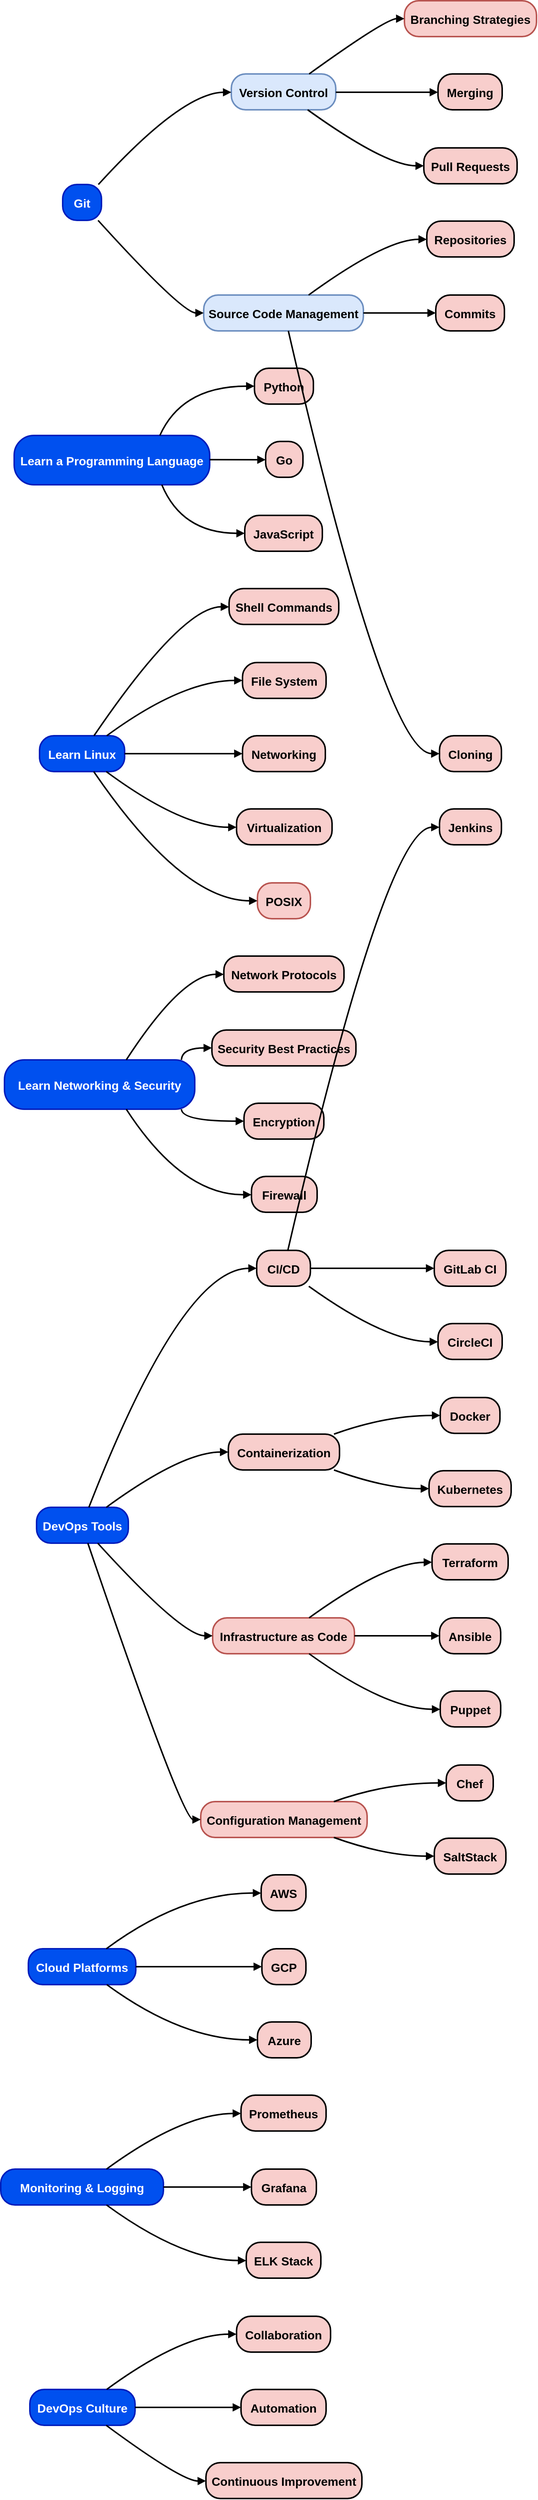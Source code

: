 <mxfile version="24.7.16">
  <diagram name="Page-1" id="leC-JpgwISt06q5IoQHh">
    <mxGraphModel dx="2333" dy="1160" grid="1" gridSize="10" guides="1" tooltips="1" connect="1" arrows="1" fold="1" page="1" pageScale="1" pageWidth="827" pageHeight="1169" math="0" shadow="0">
      <root>
        <mxCell id="0" />
        <mxCell id="1" parent="0" />
        <mxCell id="Beb7_Kvi-V1mNmwacQmj-577" value="Git" style="rounded=1;arcSize=40;strokeWidth=2;fillColor=#0050ef;strokeColor=#001DBC;fontStyle=1;fontSize=16;fontColor=#ffffff;" vertex="1" parent="1">
          <mxGeometry x="103" y="266" width="52" height="48" as="geometry" />
        </mxCell>
        <mxCell id="Beb7_Kvi-V1mNmwacQmj-578" value="Version Control" style="rounded=1;arcSize=40;strokeWidth=2;fillColor=#dae8fc;strokeColor=#6c8ebf;fontStyle=1;fontSize=16;" vertex="1" parent="1">
          <mxGeometry x="329" y="118" width="140" height="48" as="geometry" />
        </mxCell>
        <mxCell id="Beb7_Kvi-V1mNmwacQmj-579" value="Source Code Management" style="rounded=1;arcSize=40;strokeWidth=2;fillColor=#dae8fc;strokeColor=#6c8ebf;fontStyle=1;fontSize=16;" vertex="1" parent="1">
          <mxGeometry x="292" y="414" width="214" height="48" as="geometry" />
        </mxCell>
        <mxCell id="Beb7_Kvi-V1mNmwacQmj-580" value="Branching Strategies" style="rounded=1;arcSize=40;strokeWidth=2;fontStyle=1;fontSize=16;strokeColor=#b85450;fillColor=#f8cecc;" vertex="1" parent="1">
          <mxGeometry x="561" y="20" width="177" height="48" as="geometry" />
        </mxCell>
        <mxCell id="Beb7_Kvi-V1mNmwacQmj-581" value="Merging" style="rounded=1;arcSize=40;strokeWidth=2;fillColor=#f8cecc;strokeColor=#000000;fontStyle=1;fontSize=16;" vertex="1" parent="1">
          <mxGeometry x="606" y="118" width="86" height="48" as="geometry" />
        </mxCell>
        <mxCell id="Beb7_Kvi-V1mNmwacQmj-582" value="Pull Requests" style="rounded=1;arcSize=40;strokeWidth=2;fillColor=#f8cecc;strokeColor=#000000;fontStyle=1;fontSize=16;" vertex="1" parent="1">
          <mxGeometry x="587" y="217" width="125" height="48" as="geometry" />
        </mxCell>
        <mxCell id="Beb7_Kvi-V1mNmwacQmj-583" value="Repositories" style="rounded=1;arcSize=40;strokeWidth=2;fillColor=#f8cecc;strokeColor=#000000;fontStyle=1;fontSize=16;" vertex="1" parent="1">
          <mxGeometry x="591" y="315" width="117" height="48" as="geometry" />
        </mxCell>
        <mxCell id="Beb7_Kvi-V1mNmwacQmj-584" value="Commits" style="rounded=1;arcSize=40;strokeWidth=2;fillColor=#f8cecc;strokeColor=#000000;fontStyle=1;fontSize=16;" vertex="1" parent="1">
          <mxGeometry x="603" y="414" width="92" height="48" as="geometry" />
        </mxCell>
        <mxCell id="Beb7_Kvi-V1mNmwacQmj-585" value="Cloning" style="rounded=1;arcSize=40;strokeWidth=2;fillColor=#f8cecc;strokeColor=#000000;fontStyle=1;fontSize=16;" vertex="1" parent="1">
          <mxGeometry x="608" y="1004" width="83" height="48" as="geometry" />
        </mxCell>
        <mxCell id="Beb7_Kvi-V1mNmwacQmj-586" value="Learn a Programming Language" style="rounded=1;arcSize=40;strokeWidth=2;fontStyle=1;fontSize=16;strokeColor=#001DBC;fillColor=#0050ef;fontColor=#ffffff;" vertex="1" parent="1">
          <mxGeometry x="38" y="602" width="262" height="66" as="geometry" />
        </mxCell>
        <mxCell id="Beb7_Kvi-V1mNmwacQmj-587" value="Python" style="rounded=1;arcSize=40;strokeWidth=2;fillColor=#f8cecc;strokeColor=#000000;fontStyle=1;fontSize=16;" vertex="1" parent="1">
          <mxGeometry x="360" y="512" width="79" height="48" as="geometry" />
        </mxCell>
        <mxCell id="Beb7_Kvi-V1mNmwacQmj-588" value="Go" style="rounded=1;arcSize=40;strokeWidth=2;fillColor=#f8cecc;strokeColor=#000000;fontStyle=1;fontSize=16;" vertex="1" parent="1">
          <mxGeometry x="375" y="610" width="50" height="48" as="geometry" />
        </mxCell>
        <mxCell id="Beb7_Kvi-V1mNmwacQmj-589" value="JavaScript" style="rounded=1;arcSize=40;strokeWidth=2;fillColor=#f8cecc;strokeColor=#000000;fontStyle=1;fontSize=16;" vertex="1" parent="1">
          <mxGeometry x="347" y="709" width="104" height="48" as="geometry" />
        </mxCell>
        <mxCell id="Beb7_Kvi-V1mNmwacQmj-590" value="Learn Linux" style="rounded=1;arcSize=40;strokeWidth=2;fontStyle=1;fontSize=16;strokeColor=#001DBC;fillColor=#0050ef;fontColor=#ffffff;" vertex="1" parent="1">
          <mxGeometry x="72" y="1004" width="114" height="48" as="geometry" />
        </mxCell>
        <mxCell id="Beb7_Kvi-V1mNmwacQmj-591" value="Shell Commands" style="rounded=1;arcSize=40;strokeWidth=2;fillColor=#f8cecc;strokeColor=#000000;fontStyle=1;fontSize=16;" vertex="1" parent="1">
          <mxGeometry x="326" y="807" width="147" height="48" as="geometry" />
        </mxCell>
        <mxCell id="Beb7_Kvi-V1mNmwacQmj-592" value="File System" style="rounded=1;arcSize=40;strokeWidth=2;fillColor=#f8cecc;strokeColor=#000000;fontStyle=1;fontSize=16;" vertex="1" parent="1">
          <mxGeometry x="344" y="906" width="112" height="48" as="geometry" />
        </mxCell>
        <mxCell id="Beb7_Kvi-V1mNmwacQmj-593" value="Networking" style="rounded=1;arcSize=40;strokeWidth=2;fillColor=#f8cecc;strokeColor=#000000;fontStyle=1;fontSize=16;" vertex="1" parent="1">
          <mxGeometry x="344" y="1004" width="111" height="48" as="geometry" />
        </mxCell>
        <mxCell id="Beb7_Kvi-V1mNmwacQmj-594" value="Virtualization" style="rounded=1;arcSize=40;strokeWidth=2;fillColor=#f8cecc;strokeColor=#000000;fontStyle=1;fontSize=16;" vertex="1" parent="1">
          <mxGeometry x="336" y="1102" width="128" height="48" as="geometry" />
        </mxCell>
        <mxCell id="Beb7_Kvi-V1mNmwacQmj-595" value="POSIX" style="rounded=1;arcSize=40;strokeWidth=2;fontStyle=1;fontSize=16;strokeColor=#b85450;fillColor=#f8cecc;" vertex="1" parent="1">
          <mxGeometry x="364" y="1201" width="71" height="48" as="geometry" />
        </mxCell>
        <mxCell id="Beb7_Kvi-V1mNmwacQmj-596" value="Learn Networking &amp; Security" style="rounded=1;arcSize=40;strokeWidth=2;fontStyle=1;fontSize=16;strokeColor=#001DBC;fillColor=#0050ef;fontColor=#ffffff;" vertex="1" parent="1">
          <mxGeometry x="25" y="1438" width="255" height="66" as="geometry" />
        </mxCell>
        <mxCell id="Beb7_Kvi-V1mNmwacQmj-597" value="Network Protocols" style="rounded=1;arcSize=40;strokeWidth=2;fillColor=#f8cecc;strokeColor=#000000;fontStyle=1;fontSize=16;" vertex="1" parent="1">
          <mxGeometry x="319" y="1299" width="161" height="48" as="geometry" />
        </mxCell>
        <mxCell id="Beb7_Kvi-V1mNmwacQmj-598" value="Security Best Practices" style="rounded=1;arcSize=40;strokeWidth=2;fillColor=#f8cecc;strokeColor=#000000;fontStyle=1;fontSize=16;" vertex="1" parent="1">
          <mxGeometry x="303" y="1398" width="193" height="48" as="geometry" />
        </mxCell>
        <mxCell id="Beb7_Kvi-V1mNmwacQmj-599" value="Encryption" style="rounded=1;arcSize=40;strokeWidth=2;fillColor=#f8cecc;strokeColor=#000000;fontStyle=1;fontSize=16;" vertex="1" parent="1">
          <mxGeometry x="346" y="1496" width="107" height="48" as="geometry" />
        </mxCell>
        <mxCell id="Beb7_Kvi-V1mNmwacQmj-600" value="Firewall" style="rounded=1;arcSize=40;strokeWidth=2;fillColor=#f8cecc;strokeColor=#000000;fontStyle=1;fontSize=16;" vertex="1" parent="1">
          <mxGeometry x="356" y="1594" width="88" height="48" as="geometry" />
        </mxCell>
        <mxCell id="Beb7_Kvi-V1mNmwacQmj-601" value="DevOps Tools" style="rounded=1;arcSize=40;strokeWidth=2;fontStyle=1;fontSize=16;strokeColor=#001DBC;fillColor=#0050ef;fontColor=#ffffff;" vertex="1" parent="1">
          <mxGeometry x="68" y="2037" width="123" height="48" as="geometry" />
        </mxCell>
        <mxCell id="Beb7_Kvi-V1mNmwacQmj-602" value="CI/CD" style="rounded=1;arcSize=40;strokeWidth=2;fillColor=#f8cecc;strokeColor=#000000;fontStyle=1;fontSize=16;" vertex="1" parent="1">
          <mxGeometry x="363" y="1693" width="72" height="48" as="geometry" />
        </mxCell>
        <mxCell id="Beb7_Kvi-V1mNmwacQmj-603" value="Containerization" style="rounded=1;arcSize=40;strokeWidth=2;fillColor=#f8cecc;strokeColor=#000000;fontStyle=1;fontSize=16;" vertex="1" parent="1">
          <mxGeometry x="325" y="1939" width="149" height="48" as="geometry" />
        </mxCell>
        <mxCell id="Beb7_Kvi-V1mNmwacQmj-604" value="Infrastructure as Code" style="rounded=1;arcSize=40;strokeWidth=2;fontStyle=1;fontSize=16;strokeColor=#b85450;fillColor=#f8cecc;" vertex="1" parent="1">
          <mxGeometry x="304" y="2185" width="190" height="48" as="geometry" />
        </mxCell>
        <mxCell id="Beb7_Kvi-V1mNmwacQmj-605" value="Configuration Management" style="rounded=1;arcSize=40;strokeWidth=2;fontStyle=1;fontSize=16;strokeColor=#b85450;fillColor=#f8cecc;" vertex="1" parent="1">
          <mxGeometry x="288" y="2431" width="223" height="48" as="geometry" />
        </mxCell>
        <mxCell id="Beb7_Kvi-V1mNmwacQmj-606" value="Jenkins" style="rounded=1;arcSize=40;strokeWidth=2;fillColor=#f8cecc;strokeColor=#000000;fontStyle=1;fontSize=16;" vertex="1" parent="1">
          <mxGeometry x="608" y="1102" width="83" height="48" as="geometry" />
        </mxCell>
        <mxCell id="Beb7_Kvi-V1mNmwacQmj-607" value="GitLab CI" style="rounded=1;arcSize=40;strokeWidth=2;fillColor=#f8cecc;strokeColor=#000000;fontStyle=1;fontSize=16;" vertex="1" parent="1">
          <mxGeometry x="601" y="1693" width="96" height="48" as="geometry" />
        </mxCell>
        <mxCell id="Beb7_Kvi-V1mNmwacQmj-608" value="CircleCI" style="rounded=1;arcSize=40;strokeWidth=2;fillColor=#f8cecc;strokeColor=#000000;fontStyle=1;fontSize=16;" vertex="1" parent="1">
          <mxGeometry x="606" y="1791" width="86" height="48" as="geometry" />
        </mxCell>
        <mxCell id="Beb7_Kvi-V1mNmwacQmj-609" value="Docker" style="rounded=1;arcSize=40;strokeWidth=2;fillColor=#f8cecc;strokeColor=#000000;fontStyle=1;fontSize=16;" vertex="1" parent="1">
          <mxGeometry x="609" y="1890" width="80" height="48" as="geometry" />
        </mxCell>
        <mxCell id="Beb7_Kvi-V1mNmwacQmj-610" value="Kubernetes" style="rounded=1;arcSize=40;strokeWidth=2;fillColor=#f8cecc;strokeColor=#000000;fontStyle=1;fontSize=16;" vertex="1" parent="1">
          <mxGeometry x="594" y="1988" width="110" height="48" as="geometry" />
        </mxCell>
        <mxCell id="Beb7_Kvi-V1mNmwacQmj-611" value="Terraform" style="rounded=1;arcSize=40;strokeWidth=2;fillColor=#f8cecc;strokeColor=#000000;fontStyle=1;fontSize=16;" vertex="1" parent="1">
          <mxGeometry x="598" y="2086" width="102" height="48" as="geometry" />
        </mxCell>
        <mxCell id="Beb7_Kvi-V1mNmwacQmj-612" value="Ansible" style="rounded=1;arcSize=40;strokeWidth=2;fillColor=#f8cecc;strokeColor=#000000;fontStyle=1;fontSize=16;" vertex="1" parent="1">
          <mxGeometry x="608" y="2185" width="82" height="48" as="geometry" />
        </mxCell>
        <mxCell id="Beb7_Kvi-V1mNmwacQmj-613" value="Puppet" style="rounded=1;arcSize=40;strokeWidth=2;fillColor=#f8cecc;strokeColor=#000000;fontStyle=1;fontSize=16;" vertex="1" parent="1">
          <mxGeometry x="609" y="2283" width="81" height="48" as="geometry" />
        </mxCell>
        <mxCell id="Beb7_Kvi-V1mNmwacQmj-614" value="Chef" style="rounded=1;arcSize=40;strokeWidth=2;fillColor=#f8cecc;strokeColor=#000000;fontStyle=1;fontSize=16;" vertex="1" parent="1">
          <mxGeometry x="617" y="2382" width="63" height="48" as="geometry" />
        </mxCell>
        <mxCell id="Beb7_Kvi-V1mNmwacQmj-615" value="SaltStack" style="rounded=1;arcSize=40;strokeWidth=2;fillColor=#f8cecc;strokeColor=#000000;fontStyle=1;fontSize=16;" vertex="1" parent="1">
          <mxGeometry x="601" y="2480" width="96" height="48" as="geometry" />
        </mxCell>
        <mxCell id="Beb7_Kvi-V1mNmwacQmj-616" value="Cloud Platforms" style="rounded=1;arcSize=40;strokeWidth=2;fontStyle=1;fontSize=16;strokeColor=#001DBC;fillColor=#0050ef;fontColor=#ffffff;" vertex="1" parent="1">
          <mxGeometry x="57" y="2628" width="144" height="48" as="geometry" />
        </mxCell>
        <mxCell id="Beb7_Kvi-V1mNmwacQmj-617" value="AWS" style="rounded=1;arcSize=40;strokeWidth=2;fillColor=#f8cecc;strokeColor=#000000;fontStyle=1;fontSize=16;" vertex="1" parent="1">
          <mxGeometry x="369" y="2529" width="60" height="48" as="geometry" />
        </mxCell>
        <mxCell id="Beb7_Kvi-V1mNmwacQmj-618" value="GCP" style="rounded=1;arcSize=40;strokeWidth=2;fillColor=#f8cecc;strokeColor=#000000;fontStyle=1;fontSize=16;" vertex="1" parent="1">
          <mxGeometry x="370" y="2628" width="59" height="48" as="geometry" />
        </mxCell>
        <mxCell id="Beb7_Kvi-V1mNmwacQmj-619" value="Azure" style="rounded=1;arcSize=40;strokeWidth=2;fillColor=#f8cecc;strokeColor=#000000;fontStyle=1;fontSize=16;" vertex="1" parent="1">
          <mxGeometry x="364" y="2726" width="72" height="48" as="geometry" />
        </mxCell>
        <mxCell id="Beb7_Kvi-V1mNmwacQmj-620" value="Monitoring &amp; Logging" style="rounded=1;arcSize=40;strokeWidth=2;fontStyle=1;fontSize=16;strokeColor=#001DBC;fillColor=#0050ef;fontColor=#ffffff;" vertex="1" parent="1">
          <mxGeometry x="20" y="2923" width="218" height="48" as="geometry" />
        </mxCell>
        <mxCell id="Beb7_Kvi-V1mNmwacQmj-621" value="Prometheus" style="rounded=1;arcSize=40;strokeWidth=2;fillColor=#f8cecc;strokeColor=#000000;fontStyle=1;fontSize=16;" vertex="1" parent="1">
          <mxGeometry x="342" y="2824" width="114" height="48" as="geometry" />
        </mxCell>
        <mxCell id="Beb7_Kvi-V1mNmwacQmj-622" value="Grafana" style="rounded=1;arcSize=40;strokeWidth=2;fillColor=#f8cecc;strokeColor=#000000;fontStyle=1;fontSize=16;" vertex="1" parent="1">
          <mxGeometry x="356" y="2923" width="87" height="48" as="geometry" />
        </mxCell>
        <mxCell id="Beb7_Kvi-V1mNmwacQmj-623" value="ELK Stack" style="rounded=1;arcSize=40;strokeWidth=2;fillColor=#f8cecc;strokeColor=#000000;fontStyle=1;fontSize=16;" vertex="1" parent="1">
          <mxGeometry x="349" y="3021" width="100" height="48" as="geometry" />
        </mxCell>
        <mxCell id="Beb7_Kvi-V1mNmwacQmj-624" value="DevOps Culture" style="rounded=1;arcSize=40;strokeWidth=2;fontStyle=1;fontSize=16;strokeColor=#001DBC;fillColor=#0050ef;fontColor=#ffffff;" vertex="1" parent="1">
          <mxGeometry x="59" y="3218" width="141" height="48" as="geometry" />
        </mxCell>
        <mxCell id="Beb7_Kvi-V1mNmwacQmj-625" value="Collaboration" style="rounded=1;arcSize=40;strokeWidth=2;fillColor=#f8cecc;strokeColor=#000000;fontStyle=1;fontSize=16;" vertex="1" parent="1">
          <mxGeometry x="336" y="3120" width="126" height="48" as="geometry" />
        </mxCell>
        <mxCell id="Beb7_Kvi-V1mNmwacQmj-626" value="Automation" style="rounded=1;arcSize=40;strokeWidth=2;fillColor=#f8cecc;strokeColor=#000000;fontStyle=1;fontSize=16;" vertex="1" parent="1">
          <mxGeometry x="342" y="3218" width="114" height="48" as="geometry" />
        </mxCell>
        <mxCell id="Beb7_Kvi-V1mNmwacQmj-627" value="Continuous Improvement" style="rounded=1;arcSize=40;strokeWidth=2;fillColor=#f8cecc;strokeColor=#000000;fontStyle=1;fontSize=16;" vertex="1" parent="1">
          <mxGeometry x="295" y="3316" width="209" height="48" as="geometry" />
        </mxCell>
        <mxCell id="Beb7_Kvi-V1mNmwacQmj-628" value="" style="curved=1;startArrow=none;endArrow=block;exitX=0.92;exitY=0;entryX=0;entryY=0.51;rounded=0;fillColor=#f8cecc;strokeColor=#000000;fontStyle=1;fontSize=16;strokeWidth=2;" edge="1" parent="1" source="Beb7_Kvi-V1mNmwacQmj-577" target="Beb7_Kvi-V1mNmwacQmj-578">
          <mxGeometry relative="1" as="geometry">
            <Array as="points">
              <mxPoint x="263" y="143" />
            </Array>
          </mxGeometry>
        </mxCell>
        <mxCell id="Beb7_Kvi-V1mNmwacQmj-629" value="" style="curved=1;startArrow=none;endArrow=block;exitX=0.92;exitY=1.01;entryX=0;entryY=0.5;rounded=0;fillColor=#f8cecc;strokeColor=#000000;fontStyle=1;fontSize=16;strokeWidth=2;" edge="1" parent="1" source="Beb7_Kvi-V1mNmwacQmj-577" target="Beb7_Kvi-V1mNmwacQmj-579">
          <mxGeometry relative="1" as="geometry">
            <Array as="points">
              <mxPoint x="263" y="438" />
            </Array>
          </mxGeometry>
        </mxCell>
        <mxCell id="Beb7_Kvi-V1mNmwacQmj-630" value="" style="curved=1;startArrow=none;endArrow=block;exitX=0.74;exitY=0.01;entryX=0;entryY=0.5;rounded=0;fillColor=#f8cecc;strokeColor=#000000;fontStyle=1;fontSize=16;strokeWidth=2;" edge="1" parent="1" source="Beb7_Kvi-V1mNmwacQmj-578" target="Beb7_Kvi-V1mNmwacQmj-580">
          <mxGeometry relative="1" as="geometry">
            <Array as="points">
              <mxPoint x="536" y="44" />
            </Array>
          </mxGeometry>
        </mxCell>
        <mxCell id="Beb7_Kvi-V1mNmwacQmj-631" value="" style="curved=1;startArrow=none;endArrow=block;exitX=1;exitY=0.51;entryX=0;entryY=0.51;rounded=0;fillColor=#f8cecc;strokeColor=#000000;fontStyle=1;fontSize=16;strokeWidth=2;" edge="1" parent="1" source="Beb7_Kvi-V1mNmwacQmj-578" target="Beb7_Kvi-V1mNmwacQmj-581">
          <mxGeometry relative="1" as="geometry">
            <Array as="points" />
          </mxGeometry>
        </mxCell>
        <mxCell id="Beb7_Kvi-V1mNmwacQmj-632" value="" style="curved=1;startArrow=none;endArrow=block;exitX=0.74;exitY=1.02;entryX=0;entryY=0.5;rounded=0;fillColor=#f8cecc;strokeColor=#000000;fontStyle=1;fontSize=16;strokeWidth=2;" edge="1" parent="1" source="Beb7_Kvi-V1mNmwacQmj-578" target="Beb7_Kvi-V1mNmwacQmj-582">
          <mxGeometry relative="1" as="geometry">
            <Array as="points">
              <mxPoint x="536" y="241" />
            </Array>
          </mxGeometry>
        </mxCell>
        <mxCell id="Beb7_Kvi-V1mNmwacQmj-633" value="" style="curved=1;startArrow=none;endArrow=block;exitX=0.66;exitY=-0.01;entryX=0;entryY=0.51;rounded=0;fillColor=#f8cecc;strokeColor=#000000;fontStyle=1;fontSize=16;strokeWidth=2;" edge="1" parent="1" source="Beb7_Kvi-V1mNmwacQmj-579" target="Beb7_Kvi-V1mNmwacQmj-583">
          <mxGeometry relative="1" as="geometry">
            <Array as="points">
              <mxPoint x="536" y="339" />
            </Array>
          </mxGeometry>
        </mxCell>
        <mxCell id="Beb7_Kvi-V1mNmwacQmj-634" value="" style="curved=1;startArrow=none;endArrow=block;exitX=1;exitY=0.5;entryX=0;entryY=0.5;rounded=0;fillColor=#f8cecc;strokeColor=#000000;fontStyle=1;fontSize=16;strokeWidth=2;" edge="1" parent="1" source="Beb7_Kvi-V1mNmwacQmj-579" target="Beb7_Kvi-V1mNmwacQmj-584">
          <mxGeometry relative="1" as="geometry">
            <Array as="points" />
          </mxGeometry>
        </mxCell>
        <mxCell id="Beb7_Kvi-V1mNmwacQmj-635" value="" style="curved=1;startArrow=none;endArrow=block;exitX=0.53;exitY=1;entryX=0;entryY=0.5;rounded=0;fillColor=#f8cecc;strokeColor=#000000;fontStyle=1;fontSize=16;strokeWidth=2;" edge="1" parent="1" source="Beb7_Kvi-V1mNmwacQmj-579" target="Beb7_Kvi-V1mNmwacQmj-585">
          <mxGeometry relative="1" as="geometry">
            <Array as="points">
              <mxPoint x="536" y="1028" />
            </Array>
          </mxGeometry>
        </mxCell>
        <mxCell id="Beb7_Kvi-V1mNmwacQmj-636" value="" style="curved=1;startArrow=none;endArrow=block;exitX=0.75;exitY=-0.01;entryX=0;entryY=0.5;rounded=0;fillColor=#f8cecc;strokeColor=#000000;fontStyle=1;fontSize=16;strokeWidth=2;" edge="1" parent="1" source="Beb7_Kvi-V1mNmwacQmj-586" target="Beb7_Kvi-V1mNmwacQmj-587">
          <mxGeometry relative="1" as="geometry">
            <Array as="points">
              <mxPoint x="263" y="536" />
            </Array>
          </mxGeometry>
        </mxCell>
        <mxCell id="Beb7_Kvi-V1mNmwacQmj-637" value="" style="curved=1;startArrow=none;endArrow=block;exitX=1;exitY=0.49;entryX=-0.01;entryY=0.51;rounded=0;fillColor=#f8cecc;strokeColor=#000000;fontStyle=1;fontSize=16;strokeWidth=2;" edge="1" parent="1" source="Beb7_Kvi-V1mNmwacQmj-586" target="Beb7_Kvi-V1mNmwacQmj-588">
          <mxGeometry relative="1" as="geometry">
            <Array as="points" />
          </mxGeometry>
        </mxCell>
        <mxCell id="Beb7_Kvi-V1mNmwacQmj-638" value="" style="curved=1;startArrow=none;endArrow=block;exitX=0.75;exitY=0.99;entryX=0;entryY=0.5;rounded=0;fillColor=#f8cecc;strokeColor=#000000;fontStyle=1;fontSize=16;strokeWidth=2;" edge="1" parent="1" source="Beb7_Kvi-V1mNmwacQmj-586" target="Beb7_Kvi-V1mNmwacQmj-589">
          <mxGeometry relative="1" as="geometry">
            <Array as="points">
              <mxPoint x="263" y="733" />
            </Array>
          </mxGeometry>
        </mxCell>
        <mxCell id="Beb7_Kvi-V1mNmwacQmj-639" value="" style="curved=1;startArrow=none;endArrow=block;exitX=0.64;exitY=0;entryX=0;entryY=0.51;rounded=0;fillColor=#f8cecc;strokeColor=#000000;fontStyle=1;fontSize=16;strokeWidth=2;" edge="1" parent="1" source="Beb7_Kvi-V1mNmwacQmj-590" target="Beb7_Kvi-V1mNmwacQmj-591">
          <mxGeometry relative="1" as="geometry">
            <Array as="points">
              <mxPoint x="263" y="831" />
            </Array>
          </mxGeometry>
        </mxCell>
        <mxCell id="Beb7_Kvi-V1mNmwacQmj-640" value="" style="curved=1;startArrow=none;endArrow=block;exitX=0.79;exitY=0;entryX=0;entryY=0.5;rounded=0;fillColor=#f8cecc;strokeColor=#000000;fontStyle=1;fontSize=16;strokeWidth=2;" edge="1" parent="1" source="Beb7_Kvi-V1mNmwacQmj-590" target="Beb7_Kvi-V1mNmwacQmj-592">
          <mxGeometry relative="1" as="geometry">
            <Array as="points">
              <mxPoint x="263" y="930" />
            </Array>
          </mxGeometry>
        </mxCell>
        <mxCell id="Beb7_Kvi-V1mNmwacQmj-641" value="" style="curved=1;startArrow=none;endArrow=block;exitX=1;exitY=0.5;entryX=0;entryY=0.5;rounded=0;fillColor=#f8cecc;strokeColor=#000000;fontStyle=1;fontSize=16;strokeWidth=2;" edge="1" parent="1" source="Beb7_Kvi-V1mNmwacQmj-590" target="Beb7_Kvi-V1mNmwacQmj-593">
          <mxGeometry relative="1" as="geometry">
            <Array as="points" />
          </mxGeometry>
        </mxCell>
        <mxCell id="Beb7_Kvi-V1mNmwacQmj-642" value="" style="curved=1;startArrow=none;endArrow=block;exitX=0.79;exitY=1.01;entryX=0;entryY=0.51;rounded=0;fillColor=#f8cecc;strokeColor=#000000;fontStyle=1;fontSize=16;strokeWidth=2;" edge="1" parent="1" source="Beb7_Kvi-V1mNmwacQmj-590" target="Beb7_Kvi-V1mNmwacQmj-594">
          <mxGeometry relative="1" as="geometry">
            <Array as="points">
              <mxPoint x="263" y="1127" />
            </Array>
          </mxGeometry>
        </mxCell>
        <mxCell id="Beb7_Kvi-V1mNmwacQmj-643" value="" style="curved=1;startArrow=none;endArrow=block;exitX=0.64;exitY=1.01;entryX=0;entryY=0.5;rounded=0;fontStyle=1;fontSize=16;strokeWidth=2;strokeColor=#000000;" edge="1" parent="1" source="Beb7_Kvi-V1mNmwacQmj-590" target="Beb7_Kvi-V1mNmwacQmj-595">
          <mxGeometry relative="1" as="geometry">
            <Array as="points">
              <mxPoint x="263" y="1225" />
            </Array>
          </mxGeometry>
        </mxCell>
        <mxCell id="Beb7_Kvi-V1mNmwacQmj-644" value="" style="curved=1;startArrow=none;endArrow=block;exitX=0.64;exitY=0;entryX=0;entryY=0.51;rounded=0;fontStyle=1;fontSize=16;strokeWidth=2;strokeColor=#000000;" edge="1" parent="1" source="Beb7_Kvi-V1mNmwacQmj-596" target="Beb7_Kvi-V1mNmwacQmj-597">
          <mxGeometry relative="1" as="geometry">
            <Array as="points">
              <mxPoint x="263" y="1323" />
            </Array>
          </mxGeometry>
        </mxCell>
        <mxCell id="Beb7_Kvi-V1mNmwacQmj-645" value="" style="curved=1;startArrow=none;endArrow=block;exitX=0.93;exitY=0;entryX=0;entryY=0.5;rounded=0;fontStyle=1;fontSize=16;strokeWidth=2;strokeColor=#000000;" edge="1" parent="1" source="Beb7_Kvi-V1mNmwacQmj-596" target="Beb7_Kvi-V1mNmwacQmj-598">
          <mxGeometry relative="1" as="geometry">
            <Array as="points">
              <mxPoint x="263" y="1422" />
            </Array>
          </mxGeometry>
        </mxCell>
        <mxCell id="Beb7_Kvi-V1mNmwacQmj-646" value="" style="curved=1;startArrow=none;endArrow=block;exitX=0.93;exitY=1;entryX=0;entryY=0.5;rounded=0;fontStyle=1;fontSize=16;strokeWidth=2;strokeColor=#000000;" edge="1" parent="1" source="Beb7_Kvi-V1mNmwacQmj-596" target="Beb7_Kvi-V1mNmwacQmj-599">
          <mxGeometry relative="1" as="geometry">
            <Array as="points">
              <mxPoint x="263" y="1520" />
            </Array>
          </mxGeometry>
        </mxCell>
        <mxCell id="Beb7_Kvi-V1mNmwacQmj-647" value="" style="curved=1;startArrow=none;endArrow=block;exitX=0.64;exitY=1;entryX=-0.01;entryY=0.51;rounded=0;fontStyle=1;fontSize=16;strokeWidth=2;strokeColor=#000000;" edge="1" parent="1" source="Beb7_Kvi-V1mNmwacQmj-596" target="Beb7_Kvi-V1mNmwacQmj-600">
          <mxGeometry relative="1" as="geometry">
            <Array as="points">
              <mxPoint x="263" y="1619" />
            </Array>
          </mxGeometry>
        </mxCell>
        <mxCell id="Beb7_Kvi-V1mNmwacQmj-648" value="" style="curved=1;startArrow=none;endArrow=block;exitX=0.57;exitY=0;entryX=0.01;entryY=0.5;rounded=0;fontStyle=1;fontSize=16;strokeWidth=2;strokeColor=#000000;" edge="1" parent="1" source="Beb7_Kvi-V1mNmwacQmj-601" target="Beb7_Kvi-V1mNmwacQmj-602">
          <mxGeometry relative="1" as="geometry">
            <Array as="points">
              <mxPoint x="263" y="1717" />
            </Array>
          </mxGeometry>
        </mxCell>
        <mxCell id="Beb7_Kvi-V1mNmwacQmj-649" value="" style="curved=1;startArrow=none;endArrow=block;exitX=0.76;exitY=0;entryX=0;entryY=0.5;rounded=0;fontStyle=1;fontSize=16;strokeWidth=2;strokeColor=#000000;" edge="1" parent="1" source="Beb7_Kvi-V1mNmwacQmj-601" target="Beb7_Kvi-V1mNmwacQmj-603">
          <mxGeometry relative="1" as="geometry">
            <Array as="points">
              <mxPoint x="263" y="1963" />
            </Array>
          </mxGeometry>
        </mxCell>
        <mxCell id="Beb7_Kvi-V1mNmwacQmj-650" value="" style="curved=1;startArrow=none;endArrow=block;exitX=0.67;exitY=1.01;entryX=0;entryY=0.5;rounded=0;fontStyle=1;fontSize=16;strokeWidth=2;strokeColor=#000000;" edge="1" parent="1" source="Beb7_Kvi-V1mNmwacQmj-601" target="Beb7_Kvi-V1mNmwacQmj-604">
          <mxGeometry relative="1" as="geometry">
            <Array as="points">
              <mxPoint x="263" y="2209" />
            </Array>
          </mxGeometry>
        </mxCell>
        <mxCell id="Beb7_Kvi-V1mNmwacQmj-651" value="" style="curved=1;startArrow=none;endArrow=block;exitX=0.56;exitY=1.01;entryX=0;entryY=0.5;rounded=0;fontStyle=1;fontSize=16;strokeWidth=2;strokeColor=#000000;" edge="1" parent="1" source="Beb7_Kvi-V1mNmwacQmj-601" target="Beb7_Kvi-V1mNmwacQmj-605">
          <mxGeometry relative="1" as="geometry">
            <Array as="points">
              <mxPoint x="263" y="2455" />
            </Array>
          </mxGeometry>
        </mxCell>
        <mxCell id="Beb7_Kvi-V1mNmwacQmj-652" value="" style="curved=1;startArrow=none;endArrow=block;exitX=0.58;exitY=0;entryX=0;entryY=0.51;rounded=0;fontStyle=1;fontSize=16;strokeWidth=2;strokeColor=#000000;" edge="1" parent="1" source="Beb7_Kvi-V1mNmwacQmj-602" target="Beb7_Kvi-V1mNmwacQmj-606">
          <mxGeometry relative="1" as="geometry">
            <Array as="points">
              <mxPoint x="536" y="1127" />
            </Array>
          </mxGeometry>
        </mxCell>
        <mxCell id="Beb7_Kvi-V1mNmwacQmj-653" value="" style="curved=1;startArrow=none;endArrow=block;exitX=1;exitY=0.5;entryX=0;entryY=0.5;rounded=0;fillColor=#f8cecc;strokeColor=#000000;fontStyle=1;fontSize=16;strokeWidth=2;" edge="1" parent="1" source="Beb7_Kvi-V1mNmwacQmj-602" target="Beb7_Kvi-V1mNmwacQmj-607">
          <mxGeometry relative="1" as="geometry">
            <Array as="points" />
          </mxGeometry>
        </mxCell>
        <mxCell id="Beb7_Kvi-V1mNmwacQmj-654" value="" style="curved=1;startArrow=none;endArrow=block;exitX=0.97;exitY=1;entryX=0;entryY=0.51;rounded=0;fillColor=#f8cecc;strokeColor=#000000;fontStyle=1;fontSize=16;strokeWidth=2;" edge="1" parent="1" source="Beb7_Kvi-V1mNmwacQmj-602" target="Beb7_Kvi-V1mNmwacQmj-608">
          <mxGeometry relative="1" as="geometry">
            <Array as="points">
              <mxPoint x="536" y="1815" />
            </Array>
          </mxGeometry>
        </mxCell>
        <mxCell id="Beb7_Kvi-V1mNmwacQmj-655" value="" style="curved=1;startArrow=none;endArrow=block;exitX=0.95;exitY=0;entryX=0;entryY=0.5;rounded=0;fillColor=#f8cecc;strokeColor=#000000;fontStyle=1;fontSize=16;strokeWidth=2;" edge="1" parent="1" source="Beb7_Kvi-V1mNmwacQmj-603" target="Beb7_Kvi-V1mNmwacQmj-609">
          <mxGeometry relative="1" as="geometry">
            <Array as="points">
              <mxPoint x="536" y="1914" />
            </Array>
          </mxGeometry>
        </mxCell>
        <mxCell id="Beb7_Kvi-V1mNmwacQmj-656" value="" style="curved=1;startArrow=none;endArrow=block;exitX=0.95;exitY=1;entryX=0;entryY=0.5;rounded=0;fillColor=#f8cecc;strokeColor=#000000;fontStyle=1;fontSize=16;strokeWidth=2;" edge="1" parent="1" source="Beb7_Kvi-V1mNmwacQmj-603" target="Beb7_Kvi-V1mNmwacQmj-610">
          <mxGeometry relative="1" as="geometry">
            <Array as="points">
              <mxPoint x="536" y="2012" />
            </Array>
          </mxGeometry>
        </mxCell>
        <mxCell id="Beb7_Kvi-V1mNmwacQmj-657" value="" style="curved=1;startArrow=none;endArrow=block;exitX=0.68;exitY=0;entryX=0;entryY=0.51;rounded=0;fontStyle=1;fontSize=16;strokeWidth=2;strokeColor=#000000;" edge="1" parent="1" source="Beb7_Kvi-V1mNmwacQmj-604" target="Beb7_Kvi-V1mNmwacQmj-611">
          <mxGeometry relative="1" as="geometry">
            <Array as="points">
              <mxPoint x="536" y="2111" />
            </Array>
          </mxGeometry>
        </mxCell>
        <mxCell id="Beb7_Kvi-V1mNmwacQmj-658" value="" style="curved=1;startArrow=none;endArrow=block;exitX=1;exitY=0.5;entryX=0;entryY=0.5;rounded=0;fontStyle=1;fontSize=16;strokeWidth=2;strokeColor=#000000;" edge="1" parent="1" source="Beb7_Kvi-V1mNmwacQmj-604" target="Beb7_Kvi-V1mNmwacQmj-612">
          <mxGeometry relative="1" as="geometry">
            <Array as="points" />
          </mxGeometry>
        </mxCell>
        <mxCell id="Beb7_Kvi-V1mNmwacQmj-659" value="" style="curved=1;startArrow=none;endArrow=block;exitX=0.68;exitY=1;entryX=0;entryY=0.51;rounded=0;fontStyle=1;fontSize=16;strokeWidth=2;strokeColor=#000000;" edge="1" parent="1" source="Beb7_Kvi-V1mNmwacQmj-604" target="Beb7_Kvi-V1mNmwacQmj-613">
          <mxGeometry relative="1" as="geometry">
            <Array as="points">
              <mxPoint x="536" y="2307" />
            </Array>
          </mxGeometry>
        </mxCell>
        <mxCell id="Beb7_Kvi-V1mNmwacQmj-660" value="" style="curved=1;startArrow=none;endArrow=block;exitX=0.8;exitY=0;entryX=0.01;entryY=0.5;rounded=0;fontStyle=1;fontSize=16;strokeWidth=2;strokeColor=#000000;" edge="1" parent="1" source="Beb7_Kvi-V1mNmwacQmj-605" target="Beb7_Kvi-V1mNmwacQmj-614">
          <mxGeometry relative="1" as="geometry">
            <Array as="points">
              <mxPoint x="536" y="2406" />
            </Array>
          </mxGeometry>
        </mxCell>
        <mxCell id="Beb7_Kvi-V1mNmwacQmj-661" value="" style="curved=1;startArrow=none;endArrow=block;exitX=0.8;exitY=1;entryX=0;entryY=0.5;rounded=0;fontStyle=1;fontSize=16;strokeWidth=2;strokeColor=#000000;" edge="1" parent="1" source="Beb7_Kvi-V1mNmwacQmj-605" target="Beb7_Kvi-V1mNmwacQmj-615">
          <mxGeometry relative="1" as="geometry">
            <Array as="points">
              <mxPoint x="536" y="2504" />
            </Array>
          </mxGeometry>
        </mxCell>
        <mxCell id="Beb7_Kvi-V1mNmwacQmj-662" value="" style="curved=1;startArrow=none;endArrow=block;exitX=0.73;exitY=-0.01;entryX=0;entryY=0.51;rounded=0;fontStyle=1;fontSize=16;strokeWidth=2;strokeColor=#000000;" edge="1" parent="1" source="Beb7_Kvi-V1mNmwacQmj-616" target="Beb7_Kvi-V1mNmwacQmj-617">
          <mxGeometry relative="1" as="geometry">
            <Array as="points">
              <mxPoint x="263" y="2553" />
            </Array>
          </mxGeometry>
        </mxCell>
        <mxCell id="Beb7_Kvi-V1mNmwacQmj-663" value="" style="curved=1;startArrow=none;endArrow=block;exitX=1;exitY=0.5;entryX=0;entryY=0.5;rounded=0;fontStyle=1;fontSize=16;strokeWidth=2;strokeColor=#000000;" edge="1" parent="1" source="Beb7_Kvi-V1mNmwacQmj-616" target="Beb7_Kvi-V1mNmwacQmj-618">
          <mxGeometry relative="1" as="geometry">
            <Array as="points" />
          </mxGeometry>
        </mxCell>
        <mxCell id="Beb7_Kvi-V1mNmwacQmj-664" value="" style="curved=1;startArrow=none;endArrow=block;exitX=0.73;exitY=1;entryX=-0.01;entryY=0.5;rounded=0;fontStyle=1;fontSize=16;strokeWidth=2;strokeColor=#000000;" edge="1" parent="1" source="Beb7_Kvi-V1mNmwacQmj-616" target="Beb7_Kvi-V1mNmwacQmj-619">
          <mxGeometry relative="1" as="geometry">
            <Array as="points">
              <mxPoint x="263" y="2750" />
            </Array>
          </mxGeometry>
        </mxCell>
        <mxCell id="Beb7_Kvi-V1mNmwacQmj-665" value="" style="curved=1;startArrow=none;endArrow=block;exitX=0.65;exitY=0;entryX=0;entryY=0.51;rounded=0;fontStyle=1;fontSize=16;strokeWidth=2;strokeColor=#000000;" edge="1" parent="1" source="Beb7_Kvi-V1mNmwacQmj-620" target="Beb7_Kvi-V1mNmwacQmj-621">
          <mxGeometry relative="1" as="geometry">
            <Array as="points">
              <mxPoint x="263" y="2849" />
            </Array>
          </mxGeometry>
        </mxCell>
        <mxCell id="Beb7_Kvi-V1mNmwacQmj-666" value="" style="curved=1;startArrow=none;endArrow=block;exitX=1;exitY=0.5;entryX=0;entryY=0.5;rounded=0;fontStyle=1;fontSize=16;strokeWidth=2;strokeColor=#000000;" edge="1" parent="1" source="Beb7_Kvi-V1mNmwacQmj-620" target="Beb7_Kvi-V1mNmwacQmj-622">
          <mxGeometry relative="1" as="geometry">
            <Array as="points" />
          </mxGeometry>
        </mxCell>
        <mxCell id="Beb7_Kvi-V1mNmwacQmj-667" value="" style="curved=1;startArrow=none;endArrow=block;exitX=0.65;exitY=1;entryX=0;entryY=0.51;rounded=0;fontStyle=1;fontSize=16;strokeWidth=2;strokeColor=#000000;" edge="1" parent="1" source="Beb7_Kvi-V1mNmwacQmj-620" target="Beb7_Kvi-V1mNmwacQmj-623">
          <mxGeometry relative="1" as="geometry">
            <Array as="points">
              <mxPoint x="263" y="3045" />
            </Array>
          </mxGeometry>
        </mxCell>
        <mxCell id="Beb7_Kvi-V1mNmwacQmj-668" value="" style="curved=1;startArrow=none;endArrow=block;exitX=0.73;exitY=0;entryX=0;entryY=0.5;rounded=0;fontStyle=1;fontSize=16;strokeWidth=2;strokeColor=#000000;" edge="1" parent="1" source="Beb7_Kvi-V1mNmwacQmj-624" target="Beb7_Kvi-V1mNmwacQmj-625">
          <mxGeometry relative="1" as="geometry">
            <Array as="points">
              <mxPoint x="263" y="3144" />
            </Array>
          </mxGeometry>
        </mxCell>
        <mxCell id="Beb7_Kvi-V1mNmwacQmj-669" value="" style="curved=1;startArrow=none;endArrow=block;exitX=0.99;exitY=0.5;entryX=0;entryY=0.5;rounded=0;fontStyle=1;fontSize=16;strokeWidth=2;strokeColor=#000000;" edge="1" parent="1" source="Beb7_Kvi-V1mNmwacQmj-624" target="Beb7_Kvi-V1mNmwacQmj-626">
          <mxGeometry relative="1" as="geometry">
            <Array as="points" />
          </mxGeometry>
        </mxCell>
        <mxCell id="Beb7_Kvi-V1mNmwacQmj-670" value="" style="curved=1;startArrow=none;endArrow=block;exitX=0.73;exitY=1.01;entryX=0;entryY=0.51;rounded=0;fontStyle=1;fontSize=16;strokeWidth=2;strokeColor=#000000;" edge="1" parent="1" source="Beb7_Kvi-V1mNmwacQmj-624" target="Beb7_Kvi-V1mNmwacQmj-627">
          <mxGeometry relative="1" as="geometry">
            <Array as="points">
              <mxPoint x="263" y="3341" />
            </Array>
          </mxGeometry>
        </mxCell>
      </root>
    </mxGraphModel>
  </diagram>
</mxfile>
